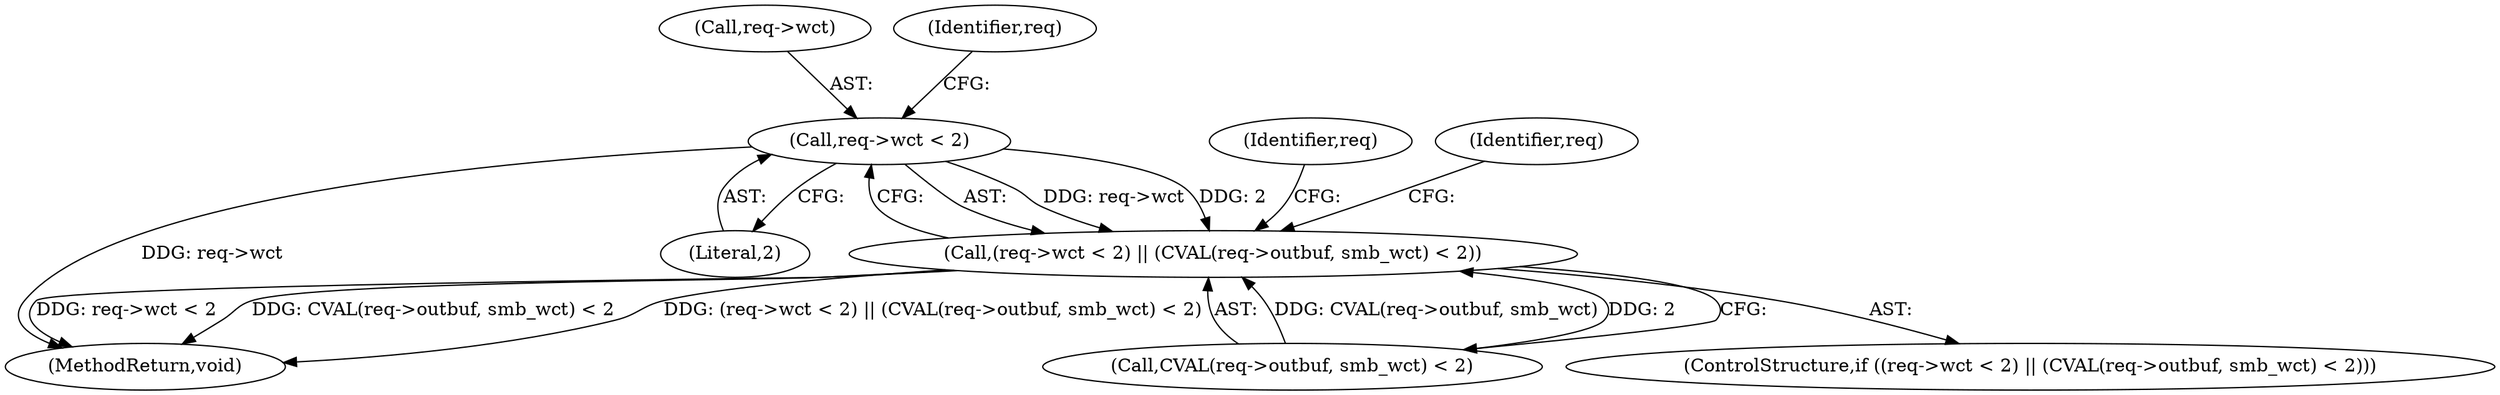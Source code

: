 digraph "0_samba_25452a2268ac7013da28125f3df22085139af12d@pointer" {
"1000135" [label="(Call,req->wct < 2)"];
"1000134" [label="(Call,(req->wct < 2) || (CVAL(req->outbuf, smb_wct) < 2))"];
"1000136" [label="(Call,req->wct)"];
"1000134" [label="(Call,(req->wct < 2) || (CVAL(req->outbuf, smb_wct) < 2))"];
"1000189" [label="(Identifier,req)"];
"1000139" [label="(Literal,2)"];
"1000143" [label="(Identifier,req)"];
"1000133" [label="(ControlStructure,if ((req->wct < 2) || (CVAL(req->outbuf, smb_wct) < 2)))"];
"1000222" [label="(MethodReturn,void)"];
"1000135" [label="(Call,req->wct < 2)"];
"1000140" [label="(Call,CVAL(req->outbuf, smb_wct) < 2)"];
"1000151" [label="(Identifier,req)"];
"1000135" -> "1000134"  [label="AST: "];
"1000135" -> "1000139"  [label="CFG: "];
"1000136" -> "1000135"  [label="AST: "];
"1000139" -> "1000135"  [label="AST: "];
"1000143" -> "1000135"  [label="CFG: "];
"1000134" -> "1000135"  [label="CFG: "];
"1000135" -> "1000222"  [label="DDG: req->wct"];
"1000135" -> "1000134"  [label="DDG: req->wct"];
"1000135" -> "1000134"  [label="DDG: 2"];
"1000134" -> "1000133"  [label="AST: "];
"1000134" -> "1000140"  [label="CFG: "];
"1000140" -> "1000134"  [label="AST: "];
"1000151" -> "1000134"  [label="CFG: "];
"1000189" -> "1000134"  [label="CFG: "];
"1000134" -> "1000222"  [label="DDG: CVAL(req->outbuf, smb_wct) < 2"];
"1000134" -> "1000222"  [label="DDG: (req->wct < 2) || (CVAL(req->outbuf, smb_wct) < 2)"];
"1000134" -> "1000222"  [label="DDG: req->wct < 2"];
"1000140" -> "1000134"  [label="DDG: CVAL(req->outbuf, smb_wct)"];
"1000140" -> "1000134"  [label="DDG: 2"];
}
